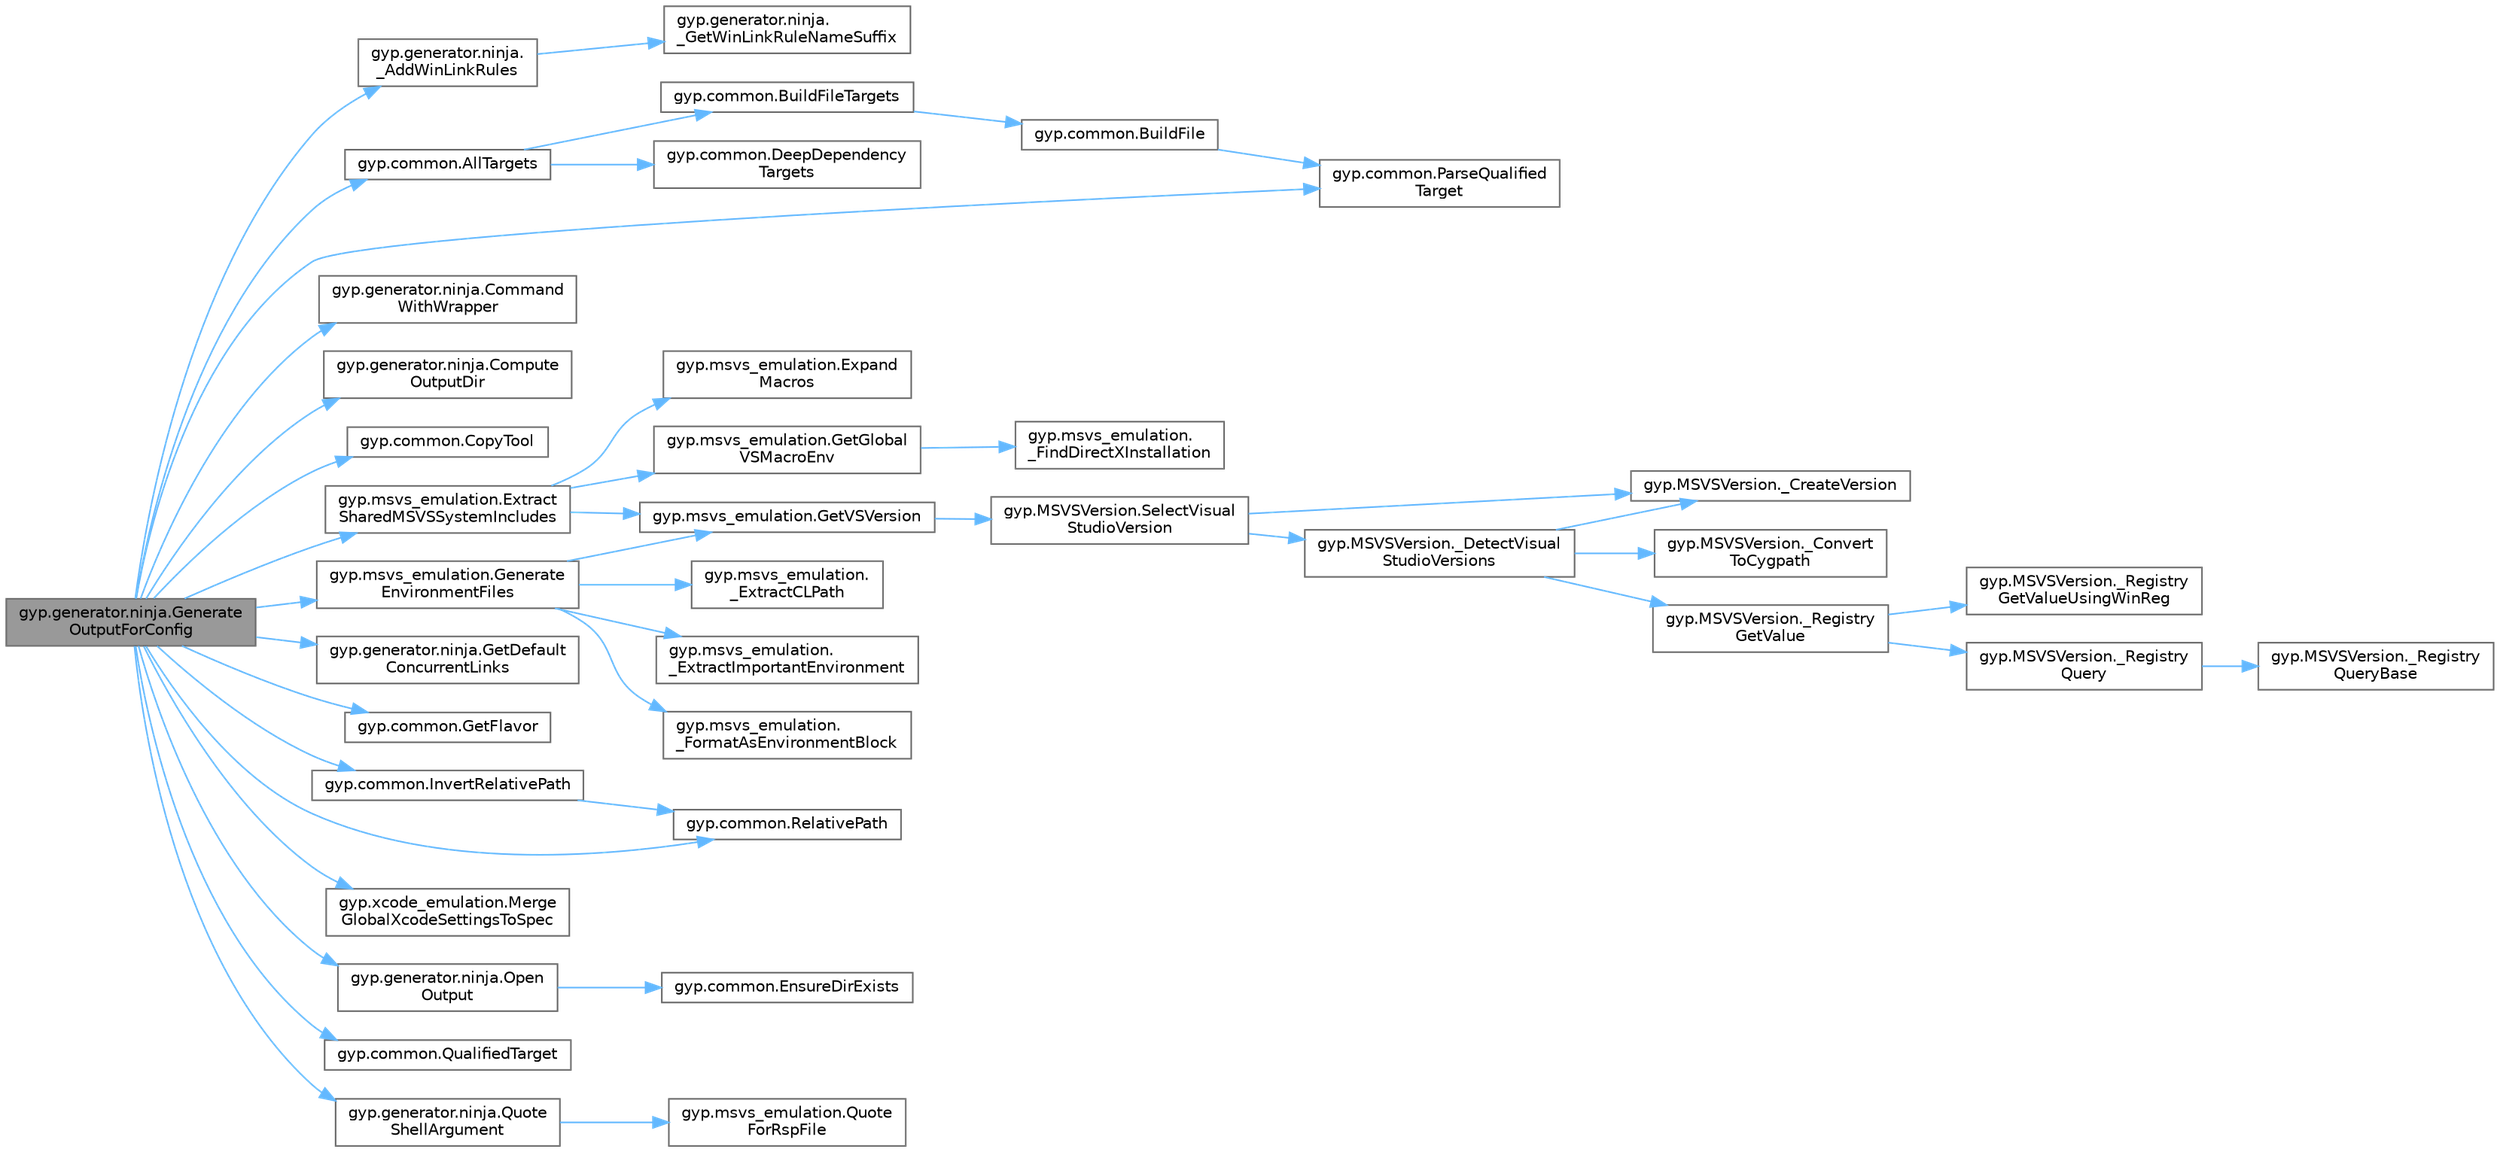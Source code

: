 digraph "gyp.generator.ninja.GenerateOutputForConfig"
{
 // LATEX_PDF_SIZE
  bgcolor="transparent";
  edge [fontname=Helvetica,fontsize=10,labelfontname=Helvetica,labelfontsize=10];
  node [fontname=Helvetica,fontsize=10,shape=box,height=0.2,width=0.4];
  rankdir="LR";
  Node1 [id="Node000001",label="gyp.generator.ninja.Generate\lOutputForConfig",height=0.2,width=0.4,color="gray40", fillcolor="grey60", style="filled", fontcolor="black",tooltip=" "];
  Node1 -> Node2 [id="edge42_Node000001_Node000002",color="steelblue1",style="solid",tooltip=" "];
  Node2 [id="Node000002",label="gyp.generator.ninja.\l_AddWinLinkRules",height=0.2,width=0.4,color="grey40", fillcolor="white", style="filled",URL="$namespacegyp_1_1generator_1_1ninja.html#a0863c37b45278a14886fffe9c08892b6",tooltip=" "];
  Node2 -> Node3 [id="edge43_Node000002_Node000003",color="steelblue1",style="solid",tooltip=" "];
  Node3 [id="Node000003",label="gyp.generator.ninja.\l_GetWinLinkRuleNameSuffix",height=0.2,width=0.4,color="grey40", fillcolor="white", style="filled",URL="$namespacegyp_1_1generator_1_1ninja.html#ab1c232b7ca3caf129bd5653555e65a69",tooltip=" "];
  Node1 -> Node4 [id="edge44_Node000001_Node000004",color="steelblue1",style="solid",tooltip=" "];
  Node4 [id="Node000004",label="gyp.common.AllTargets",height=0.2,width=0.4,color="grey40", fillcolor="white", style="filled",URL="$namespacegyp_1_1common.html#ae29bb9a2368860059458248dd76adeaa",tooltip=" "];
  Node4 -> Node5 [id="edge45_Node000004_Node000005",color="steelblue1",style="solid",tooltip=" "];
  Node5 [id="Node000005",label="gyp.common.BuildFileTargets",height=0.2,width=0.4,color="grey40", fillcolor="white", style="filled",URL="$namespacegyp_1_1common.html#af5b1948b93a4d7ebab845f7a7747f364",tooltip=" "];
  Node5 -> Node6 [id="edge46_Node000005_Node000006",color="steelblue1",style="solid",tooltip=" "];
  Node6 [id="Node000006",label="gyp.common.BuildFile",height=0.2,width=0.4,color="grey40", fillcolor="white", style="filled",URL="$namespacegyp_1_1common.html#a07c15710a1e349c4f75efb69406be2f1",tooltip=" "];
  Node6 -> Node7 [id="edge47_Node000006_Node000007",color="steelblue1",style="solid",tooltip=" "];
  Node7 [id="Node000007",label="gyp.common.ParseQualified\lTarget",height=0.2,width=0.4,color="grey40", fillcolor="white", style="filled",URL="$namespacegyp_1_1common.html#a51180f038e57ff79c30f6231d1d7958f",tooltip=" "];
  Node4 -> Node8 [id="edge48_Node000004_Node000008",color="steelblue1",style="solid",tooltip=" "];
  Node8 [id="Node000008",label="gyp.common.DeepDependency\lTargets",height=0.2,width=0.4,color="grey40", fillcolor="white", style="filled",URL="$namespacegyp_1_1common.html#a9df840aaceba6f500699dcf070dd78f8",tooltip=" "];
  Node1 -> Node9 [id="edge49_Node000001_Node000009",color="steelblue1",style="solid",tooltip=" "];
  Node9 [id="Node000009",label="gyp.generator.ninja.Command\lWithWrapper",height=0.2,width=0.4,color="grey40", fillcolor="white", style="filled",URL="$namespacegyp_1_1generator_1_1ninja.html#a8870939cd395f1926ee40a197e379b00",tooltip=" "];
  Node1 -> Node10 [id="edge50_Node000001_Node000010",color="steelblue1",style="solid",tooltip=" "];
  Node10 [id="Node000010",label="gyp.generator.ninja.Compute\lOutputDir",height=0.2,width=0.4,color="grey40", fillcolor="white", style="filled",URL="$namespacegyp_1_1generator_1_1ninja.html#a7c1f50d1b8493a9c6b2f7ce07ef4bb2b",tooltip=" "];
  Node1 -> Node11 [id="edge51_Node000001_Node000011",color="steelblue1",style="solid",tooltip=" "];
  Node11 [id="Node000011",label="gyp.common.CopyTool",height=0.2,width=0.4,color="grey40", fillcolor="white", style="filled",URL="$namespacegyp_1_1common.html#ab963414d748556424295353bddbca815",tooltip=" "];
  Node1 -> Node12 [id="edge52_Node000001_Node000012",color="steelblue1",style="solid",tooltip=" "];
  Node12 [id="Node000012",label="gyp.msvs_emulation.Extract\lSharedMSVSSystemIncludes",height=0.2,width=0.4,color="grey40", fillcolor="white", style="filled",URL="$namespacegyp_1_1msvs__emulation.html#a4fa9ef3ebfd68a0722d883416b897015",tooltip=" "];
  Node12 -> Node13 [id="edge53_Node000012_Node000013",color="steelblue1",style="solid",tooltip=" "];
  Node13 [id="Node000013",label="gyp.msvs_emulation.Expand\lMacros",height=0.2,width=0.4,color="grey40", fillcolor="white", style="filled",URL="$namespacegyp_1_1msvs__emulation.html#a86f51c6232e8befa6e2d58274e4de299",tooltip=" "];
  Node12 -> Node14 [id="edge54_Node000012_Node000014",color="steelblue1",style="solid",tooltip=" "];
  Node14 [id="Node000014",label="gyp.msvs_emulation.GetGlobal\lVSMacroEnv",height=0.2,width=0.4,color="grey40", fillcolor="white", style="filled",URL="$namespacegyp_1_1msvs__emulation.html#aa57c79f30e2d2cade0a0063219c2d605",tooltip=" "];
  Node14 -> Node15 [id="edge55_Node000014_Node000015",color="steelblue1",style="solid",tooltip=" "];
  Node15 [id="Node000015",label="gyp.msvs_emulation.\l_FindDirectXInstallation",height=0.2,width=0.4,color="grey40", fillcolor="white", style="filled",URL="$namespacegyp_1_1msvs__emulation.html#ade1124821753206959439fb299dd6b65",tooltip=" "];
  Node12 -> Node16 [id="edge56_Node000012_Node000016",color="steelblue1",style="solid",tooltip=" "];
  Node16 [id="Node000016",label="gyp.msvs_emulation.GetVSVersion",height=0.2,width=0.4,color="grey40", fillcolor="white", style="filled",URL="$namespacegyp_1_1msvs__emulation.html#ab8149c16102cf10f185956ed055cfaf0",tooltip=" "];
  Node16 -> Node17 [id="edge57_Node000016_Node000017",color="steelblue1",style="solid",tooltip=" "];
  Node17 [id="Node000017",label="gyp.MSVSVersion.SelectVisual\lStudioVersion",height=0.2,width=0.4,color="grey40", fillcolor="white", style="filled",URL="$namespacegyp_1_1_m_s_v_s_version.html#a95c14e6e7acdaec0cbc73f5e701dad5d",tooltip=" "];
  Node17 -> Node18 [id="edge58_Node000017_Node000018",color="steelblue1",style="solid",tooltip=" "];
  Node18 [id="Node000018",label="gyp.MSVSVersion._CreateVersion",height=0.2,width=0.4,color="grey40", fillcolor="white", style="filled",URL="$namespacegyp_1_1_m_s_v_s_version.html#a4544149f3ecb3e480c5461146e7df933",tooltip=" "];
  Node17 -> Node19 [id="edge59_Node000017_Node000019",color="steelblue1",style="solid",tooltip=" "];
  Node19 [id="Node000019",label="gyp.MSVSVersion._DetectVisual\lStudioVersions",height=0.2,width=0.4,color="grey40", fillcolor="white", style="filled",URL="$namespacegyp_1_1_m_s_v_s_version.html#ae02498e5108c16af8e7bce6fdcf2a304",tooltip=" "];
  Node19 -> Node20 [id="edge60_Node000019_Node000020",color="steelblue1",style="solid",tooltip=" "];
  Node20 [id="Node000020",label="gyp.MSVSVersion._Convert\lToCygpath",height=0.2,width=0.4,color="grey40", fillcolor="white", style="filled",URL="$namespacegyp_1_1_m_s_v_s_version.html#a66d8b94088491f668c13cf25ffd3ba8e",tooltip=" "];
  Node19 -> Node18 [id="edge61_Node000019_Node000018",color="steelblue1",style="solid",tooltip=" "];
  Node19 -> Node21 [id="edge62_Node000019_Node000021",color="steelblue1",style="solid",tooltip=" "];
  Node21 [id="Node000021",label="gyp.MSVSVersion._Registry\lGetValue",height=0.2,width=0.4,color="grey40", fillcolor="white", style="filled",URL="$namespacegyp_1_1_m_s_v_s_version.html#a44ffb963a5ef391a6fed6c1094df9bda",tooltip=" "];
  Node21 -> Node22 [id="edge63_Node000021_Node000022",color="steelblue1",style="solid",tooltip=" "];
  Node22 [id="Node000022",label="gyp.MSVSVersion._Registry\lGetValueUsingWinReg",height=0.2,width=0.4,color="grey40", fillcolor="white", style="filled",URL="$namespacegyp_1_1_m_s_v_s_version.html#ad58082d412a5bdd191e04ce3ebddfa36",tooltip=" "];
  Node21 -> Node23 [id="edge64_Node000021_Node000023",color="steelblue1",style="solid",tooltip=" "];
  Node23 [id="Node000023",label="gyp.MSVSVersion._Registry\lQuery",height=0.2,width=0.4,color="grey40", fillcolor="white", style="filled",URL="$namespacegyp_1_1_m_s_v_s_version.html#aca1b498db5a5123fcfa0937a1639d21a",tooltip=" "];
  Node23 -> Node24 [id="edge65_Node000023_Node000024",color="steelblue1",style="solid",tooltip=" "];
  Node24 [id="Node000024",label="gyp.MSVSVersion._Registry\lQueryBase",height=0.2,width=0.4,color="grey40", fillcolor="white", style="filled",URL="$namespacegyp_1_1_m_s_v_s_version.html#ac3f33838ffca948ac40debc554a8caa5",tooltip=" "];
  Node1 -> Node25 [id="edge66_Node000001_Node000025",color="steelblue1",style="solid",tooltip=" "];
  Node25 [id="Node000025",label="gyp.msvs_emulation.Generate\lEnvironmentFiles",height=0.2,width=0.4,color="grey40", fillcolor="white", style="filled",URL="$namespacegyp_1_1msvs__emulation.html#a28e813ee1be02285cdc5437040e76444",tooltip=" "];
  Node25 -> Node26 [id="edge67_Node000025_Node000026",color="steelblue1",style="solid",tooltip=" "];
  Node26 [id="Node000026",label="gyp.msvs_emulation.\l_ExtractCLPath",height=0.2,width=0.4,color="grey40", fillcolor="white", style="filled",URL="$namespacegyp_1_1msvs__emulation.html#a86a9c6d900cecc29a65534b304318d7d",tooltip=" "];
  Node25 -> Node27 [id="edge68_Node000025_Node000027",color="steelblue1",style="solid",tooltip=" "];
  Node27 [id="Node000027",label="gyp.msvs_emulation.\l_ExtractImportantEnvironment",height=0.2,width=0.4,color="grey40", fillcolor="white", style="filled",URL="$namespacegyp_1_1msvs__emulation.html#ab02cd7bb7ca43fa8889b66ed54aab6ee",tooltip=" "];
  Node25 -> Node28 [id="edge69_Node000025_Node000028",color="steelblue1",style="solid",tooltip=" "];
  Node28 [id="Node000028",label="gyp.msvs_emulation.\l_FormatAsEnvironmentBlock",height=0.2,width=0.4,color="grey40", fillcolor="white", style="filled",URL="$namespacegyp_1_1msvs__emulation.html#a4bda908c429df97305fdcbba1b972970",tooltip=" "];
  Node25 -> Node16 [id="edge70_Node000025_Node000016",color="steelblue1",style="solid",tooltip=" "];
  Node1 -> Node29 [id="edge71_Node000001_Node000029",color="steelblue1",style="solid",tooltip=" "];
  Node29 [id="Node000029",label="gyp.generator.ninja.GetDefault\lConcurrentLinks",height=0.2,width=0.4,color="grey40", fillcolor="white", style="filled",URL="$namespacegyp_1_1generator_1_1ninja.html#aadef163d1bd093dd5b10fc0ea9cc4941",tooltip=" "];
  Node1 -> Node30 [id="edge72_Node000001_Node000030",color="steelblue1",style="solid",tooltip=" "];
  Node30 [id="Node000030",label="gyp.common.GetFlavor",height=0.2,width=0.4,color="grey40", fillcolor="white", style="filled",URL="$namespacegyp_1_1common.html#aeb48ab17a03cd7c40f5ad72fac713486",tooltip=" "];
  Node1 -> Node31 [id="edge73_Node000001_Node000031",color="steelblue1",style="solid",tooltip=" "];
  Node31 [id="Node000031",label="gyp.common.InvertRelativePath",height=0.2,width=0.4,color="grey40", fillcolor="white", style="filled",URL="$namespacegyp_1_1common.html#a444243e74701615d1cdb73c45ab80575",tooltip=" "];
  Node31 -> Node32 [id="edge74_Node000031_Node000032",color="steelblue1",style="solid",tooltip=" "];
  Node32 [id="Node000032",label="gyp.common.RelativePath",height=0.2,width=0.4,color="grey40", fillcolor="white", style="filled",URL="$namespacegyp_1_1common.html#a8533ebdd9774c22ee7f7450c54239796",tooltip=" "];
  Node1 -> Node33 [id="edge75_Node000001_Node000033",color="steelblue1",style="solid",tooltip=" "];
  Node33 [id="Node000033",label="gyp.xcode_emulation.Merge\lGlobalXcodeSettingsToSpec",height=0.2,width=0.4,color="grey40", fillcolor="white", style="filled",URL="$namespacegyp_1_1xcode__emulation.html#a96f95b2f8275df1b0ce296a4559cbe32",tooltip=" "];
  Node1 -> Node34 [id="edge76_Node000001_Node000034",color="steelblue1",style="solid",tooltip=" "];
  Node34 [id="Node000034",label="gyp.generator.ninja.Open\lOutput",height=0.2,width=0.4,color="grey40", fillcolor="white", style="filled",URL="$namespacegyp_1_1generator_1_1ninja.html#a92eeb5cfd026631615c5678afa54d162",tooltip=" "];
  Node34 -> Node35 [id="edge77_Node000034_Node000035",color="steelblue1",style="solid",tooltip=" "];
  Node35 [id="Node000035",label="gyp.common.EnsureDirExists",height=0.2,width=0.4,color="grey40", fillcolor="white", style="filled",URL="$namespacegyp_1_1common.html#a62411b7ed9f7220bb951ea26e91e4e15",tooltip=" "];
  Node1 -> Node7 [id="edge78_Node000001_Node000007",color="steelblue1",style="solid",tooltip=" "];
  Node1 -> Node36 [id="edge79_Node000001_Node000036",color="steelblue1",style="solid",tooltip=" "];
  Node36 [id="Node000036",label="gyp.common.QualifiedTarget",height=0.2,width=0.4,color="grey40", fillcolor="white", style="filled",URL="$namespacegyp_1_1common.html#a24688c0cf90537af3efa42115befe64b",tooltip=" "];
  Node1 -> Node37 [id="edge80_Node000001_Node000037",color="steelblue1",style="solid",tooltip=" "];
  Node37 [id="Node000037",label="gyp.generator.ninja.Quote\lShellArgument",height=0.2,width=0.4,color="grey40", fillcolor="white", style="filled",URL="$namespacegyp_1_1generator_1_1ninja.html#aa997d1d8d8219f59a8eca516eab874b0",tooltip=" "];
  Node37 -> Node38 [id="edge81_Node000037_Node000038",color="steelblue1",style="solid",tooltip=" "];
  Node38 [id="Node000038",label="gyp.msvs_emulation.Quote\lForRspFile",height=0.2,width=0.4,color="grey40", fillcolor="white", style="filled",URL="$namespacegyp_1_1msvs__emulation.html#a9cc98f7aa879f4d396a2279f8c9b4a81",tooltip=" "];
  Node1 -> Node32 [id="edge82_Node000001_Node000032",color="steelblue1",style="solid",tooltip=" "];
}
